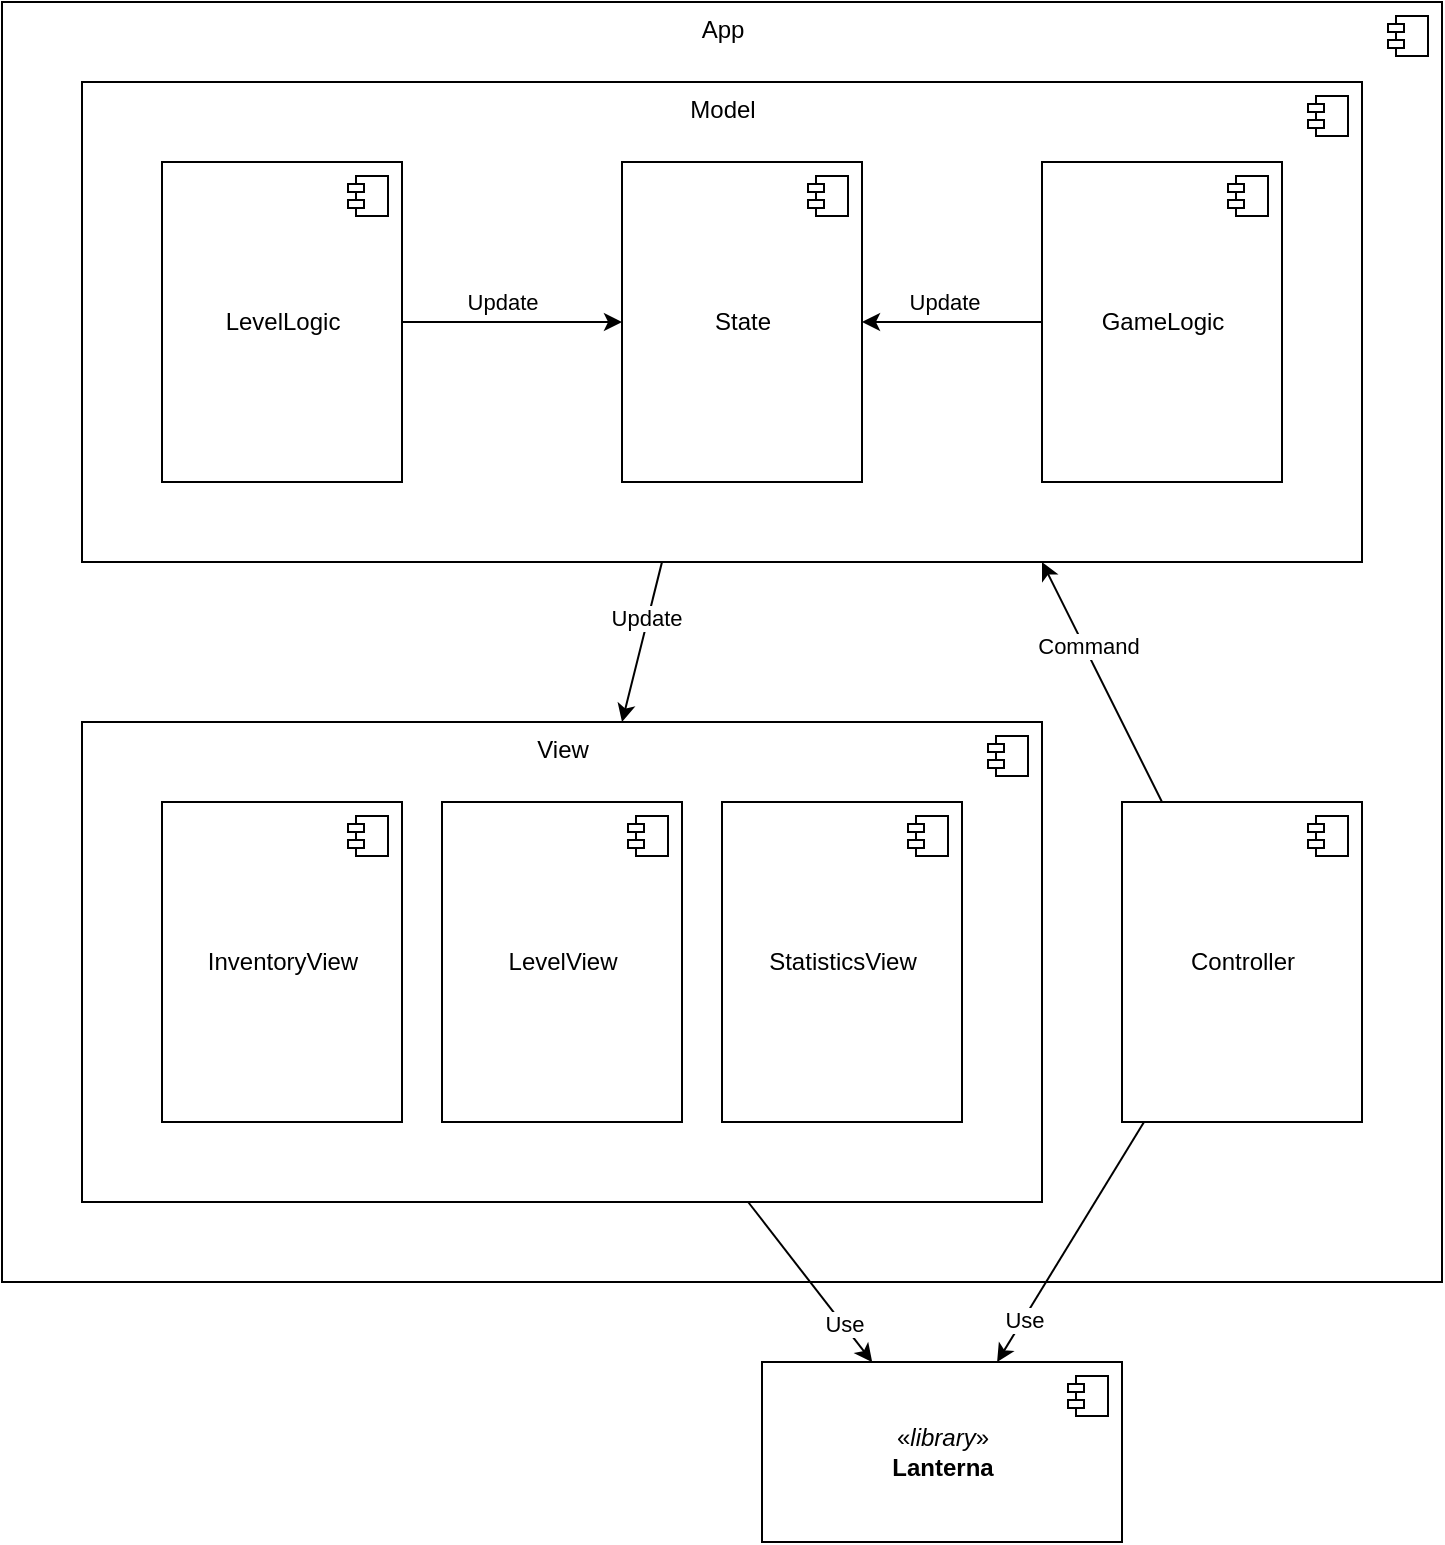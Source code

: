 <mxfile version="20.8.20" type="device"><diagram name="Page-1" id="2aj1BR4aIyKoz6JmXWNO"><mxGraphModel dx="1388" dy="825" grid="1" gridSize="10" guides="1" tooltips="1" connect="1" arrows="1" fold="1" page="1" pageScale="1" pageWidth="850" pageHeight="1100" math="0" shadow="0"><root><mxCell id="0"/><mxCell id="1" parent="0"/><mxCell id="crOU4X79sxIQ-gBTlm9U-1" value="App" style="html=1;dropTarget=0;verticalAlign=top;" vertex="1" parent="1"><mxGeometry x="80" y="120" width="720" height="640" as="geometry"/></mxCell><mxCell id="crOU4X79sxIQ-gBTlm9U-2" value="" style="shape=module;jettyWidth=8;jettyHeight=4;" vertex="1" parent="crOU4X79sxIQ-gBTlm9U-1"><mxGeometry x="1" width="20" height="20" relative="1" as="geometry"><mxPoint x="-27" y="7" as="offset"/></mxGeometry></mxCell><mxCell id="crOU4X79sxIQ-gBTlm9U-24" style="rounded=0;orthogonalLoop=1;jettySize=auto;html=1;" edge="1" parent="1" source="crOU4X79sxIQ-gBTlm9U-12" target="crOU4X79sxIQ-gBTlm9U-22"><mxGeometry relative="1" as="geometry"/></mxCell><mxCell id="crOU4X79sxIQ-gBTlm9U-43" value="Use" style="edgeLabel;html=1;align=center;verticalAlign=middle;resizable=0;points=[];" vertex="1" connectable="0" parent="crOU4X79sxIQ-gBTlm9U-24"><mxGeometry x="0.271" y="1" relative="1" as="geometry"><mxPoint x="7" y="10" as="offset"/></mxGeometry></mxCell><mxCell id="crOU4X79sxIQ-gBTlm9U-12" value="View" style="html=1;dropTarget=0;verticalAlign=top;" vertex="1" parent="1"><mxGeometry x="120" y="480" width="480" height="240" as="geometry"/></mxCell><mxCell id="crOU4X79sxIQ-gBTlm9U-13" value="" style="shape=module;jettyWidth=8;jettyHeight=4;" vertex="1" parent="crOU4X79sxIQ-gBTlm9U-12"><mxGeometry x="1" width="20" height="20" relative="1" as="geometry"><mxPoint x="-27" y="7" as="offset"/></mxGeometry></mxCell><mxCell id="crOU4X79sxIQ-gBTlm9U-25" style="edgeStyle=none;rounded=0;orthogonalLoop=1;jettySize=auto;html=1;" edge="1" parent="1" source="crOU4X79sxIQ-gBTlm9U-14" target="crOU4X79sxIQ-gBTlm9U-22"><mxGeometry relative="1" as="geometry"/></mxCell><mxCell id="crOU4X79sxIQ-gBTlm9U-42" value="Use" style="edgeLabel;html=1;align=center;verticalAlign=middle;resizable=0;points=[];" vertex="1" connectable="0" parent="crOU4X79sxIQ-gBTlm9U-25"><mxGeometry x="-0.387" y="-1" relative="1" as="geometry"><mxPoint x="-37" y="63" as="offset"/></mxGeometry></mxCell><mxCell id="crOU4X79sxIQ-gBTlm9U-40" style="edgeStyle=none;rounded=0;orthogonalLoop=1;jettySize=auto;html=1;entryX=0.75;entryY=1;entryDx=0;entryDy=0;" edge="1" parent="1" source="crOU4X79sxIQ-gBTlm9U-14" target="crOU4X79sxIQ-gBTlm9U-3"><mxGeometry relative="1" as="geometry"/></mxCell><mxCell id="crOU4X79sxIQ-gBTlm9U-41" value="Command" style="edgeLabel;html=1;align=center;verticalAlign=middle;resizable=0;points=[];" vertex="1" connectable="0" parent="crOU4X79sxIQ-gBTlm9U-40"><mxGeometry x="0.288" y="-2" relative="1" as="geometry"><mxPoint as="offset"/></mxGeometry></mxCell><mxCell id="crOU4X79sxIQ-gBTlm9U-14" value="Controller" style="html=1;dropTarget=0;" vertex="1" parent="1"><mxGeometry x="640" y="520" width="120" height="160" as="geometry"/></mxCell><mxCell id="crOU4X79sxIQ-gBTlm9U-15" value="" style="shape=module;jettyWidth=8;jettyHeight=4;" vertex="1" parent="crOU4X79sxIQ-gBTlm9U-14"><mxGeometry x="1" width="20" height="20" relative="1" as="geometry"><mxPoint x="-27" y="7" as="offset"/></mxGeometry></mxCell><mxCell id="crOU4X79sxIQ-gBTlm9U-16" value="InventoryView" style="html=1;dropTarget=0;" vertex="1" parent="1"><mxGeometry x="160" y="520" width="120" height="160" as="geometry"/></mxCell><mxCell id="crOU4X79sxIQ-gBTlm9U-17" value="" style="shape=module;jettyWidth=8;jettyHeight=4;" vertex="1" parent="crOU4X79sxIQ-gBTlm9U-16"><mxGeometry x="1" width="20" height="20" relative="1" as="geometry"><mxPoint x="-27" y="7" as="offset"/></mxGeometry></mxCell><mxCell id="crOU4X79sxIQ-gBTlm9U-18" value="LevelView" style="html=1;dropTarget=0;" vertex="1" parent="1"><mxGeometry x="300" y="520" width="120" height="160" as="geometry"/></mxCell><mxCell id="crOU4X79sxIQ-gBTlm9U-19" value="" style="shape=module;jettyWidth=8;jettyHeight=4;" vertex="1" parent="crOU4X79sxIQ-gBTlm9U-18"><mxGeometry x="1" width="20" height="20" relative="1" as="geometry"><mxPoint x="-27" y="7" as="offset"/></mxGeometry></mxCell><mxCell id="crOU4X79sxIQ-gBTlm9U-20" value="StatisticsView" style="html=1;dropTarget=0;" vertex="1" parent="1"><mxGeometry x="440" y="520" width="120" height="160" as="geometry"/></mxCell><mxCell id="crOU4X79sxIQ-gBTlm9U-21" value="" style="shape=module;jettyWidth=8;jettyHeight=4;" vertex="1" parent="crOU4X79sxIQ-gBTlm9U-20"><mxGeometry x="1" width="20" height="20" relative="1" as="geometry"><mxPoint x="-27" y="7" as="offset"/></mxGeometry></mxCell><mxCell id="crOU4X79sxIQ-gBTlm9U-22" value="«&lt;i&gt;library&lt;/i&gt;»&lt;br&gt;&lt;b&gt;Lanterna&lt;/b&gt;" style="html=1;dropTarget=0;" vertex="1" parent="1"><mxGeometry x="460" y="800" width="180" height="90" as="geometry"/></mxCell><mxCell id="crOU4X79sxIQ-gBTlm9U-23" value="" style="shape=module;jettyWidth=8;jettyHeight=4;" vertex="1" parent="crOU4X79sxIQ-gBTlm9U-22"><mxGeometry x="1" width="20" height="20" relative="1" as="geometry"><mxPoint x="-27" y="7" as="offset"/></mxGeometry></mxCell><mxCell id="crOU4X79sxIQ-gBTlm9U-37" value="" style="group" vertex="1" connectable="0" parent="1"><mxGeometry x="120" y="160" width="640" height="240" as="geometry"/></mxCell><mxCell id="crOU4X79sxIQ-gBTlm9U-3" value="Model" style="html=1;dropTarget=0;verticalAlign=top;" vertex="1" parent="crOU4X79sxIQ-gBTlm9U-37"><mxGeometry width="640" height="240" as="geometry"/></mxCell><mxCell id="crOU4X79sxIQ-gBTlm9U-4" value="" style="shape=module;jettyWidth=8;jettyHeight=4;" vertex="1" parent="crOU4X79sxIQ-gBTlm9U-3"><mxGeometry x="1" width="20" height="20" relative="1" as="geometry"><mxPoint x="-27" y="7" as="offset"/></mxGeometry></mxCell><mxCell id="crOU4X79sxIQ-gBTlm9U-5" value="LevelLogic" style="html=1;dropTarget=0;verticalAlign=middle;" vertex="1" parent="crOU4X79sxIQ-gBTlm9U-37"><mxGeometry x="40" y="40" width="120" height="160" as="geometry"/></mxCell><mxCell id="crOU4X79sxIQ-gBTlm9U-6" value="" style="shape=module;jettyWidth=8;jettyHeight=4;" vertex="1" parent="crOU4X79sxIQ-gBTlm9U-5"><mxGeometry x="1" width="20" height="20" relative="1" as="geometry"><mxPoint x="-27" y="7" as="offset"/></mxGeometry></mxCell><mxCell id="crOU4X79sxIQ-gBTlm9U-7" value="GameLogic" style="html=1;dropTarget=0;verticalAlign=middle;" vertex="1" parent="crOU4X79sxIQ-gBTlm9U-37"><mxGeometry x="480" y="40" width="120" height="160" as="geometry"/></mxCell><mxCell id="crOU4X79sxIQ-gBTlm9U-8" value="" style="shape=module;jettyWidth=8;jettyHeight=4;" vertex="1" parent="crOU4X79sxIQ-gBTlm9U-7"><mxGeometry x="1" width="20" height="20" relative="1" as="geometry"><mxPoint x="-27" y="7" as="offset"/></mxGeometry></mxCell><mxCell id="crOU4X79sxIQ-gBTlm9U-10" value="State" style="html=1;dropTarget=0;" vertex="1" parent="crOU4X79sxIQ-gBTlm9U-37"><mxGeometry x="270" y="40" width="120" height="160" as="geometry"/></mxCell><mxCell id="crOU4X79sxIQ-gBTlm9U-11" value="" style="shape=module;jettyWidth=8;jettyHeight=4;" vertex="1" parent="crOU4X79sxIQ-gBTlm9U-10"><mxGeometry x="1" width="20" height="20" relative="1" as="geometry"><mxPoint x="-27" y="7" as="offset"/></mxGeometry></mxCell><mxCell id="crOU4X79sxIQ-gBTlm9U-33" value="" style="edgeStyle=none;rounded=0;orthogonalLoop=1;jettySize=auto;html=1;" edge="1" parent="crOU4X79sxIQ-gBTlm9U-37" source="crOU4X79sxIQ-gBTlm9U-5" target="crOU4X79sxIQ-gBTlm9U-10"><mxGeometry relative="1" as="geometry"/></mxCell><mxCell id="crOU4X79sxIQ-gBTlm9U-36" value="Update" style="edgeLabel;html=1;align=center;verticalAlign=middle;resizable=0;points=[];" vertex="1" connectable="0" parent="crOU4X79sxIQ-gBTlm9U-33"><mxGeometry x="-0.33" y="2" relative="1" as="geometry"><mxPoint x="13" y="-8" as="offset"/></mxGeometry></mxCell><mxCell id="crOU4X79sxIQ-gBTlm9U-34" value="" style="edgeStyle=none;rounded=0;orthogonalLoop=1;jettySize=auto;html=1;" edge="1" parent="crOU4X79sxIQ-gBTlm9U-37" source="crOU4X79sxIQ-gBTlm9U-7" target="crOU4X79sxIQ-gBTlm9U-10"><mxGeometry relative="1" as="geometry"/></mxCell><mxCell id="crOU4X79sxIQ-gBTlm9U-35" value="Update" style="edgeLabel;html=1;align=center;verticalAlign=middle;resizable=0;points=[];" vertex="1" connectable="0" parent="crOU4X79sxIQ-gBTlm9U-34"><mxGeometry x="0.297" y="-2" relative="1" as="geometry"><mxPoint x="9" y="-8" as="offset"/></mxGeometry></mxCell><mxCell id="crOU4X79sxIQ-gBTlm9U-38" value="" style="edgeStyle=none;rounded=0;orthogonalLoop=1;jettySize=auto;html=1;" edge="1" parent="1" source="crOU4X79sxIQ-gBTlm9U-3" target="crOU4X79sxIQ-gBTlm9U-12"><mxGeometry relative="1" as="geometry"/></mxCell><mxCell id="crOU4X79sxIQ-gBTlm9U-39" value="Update" style="edgeLabel;html=1;align=center;verticalAlign=middle;resizable=0;points=[];" vertex="1" connectable="0" parent="crOU4X79sxIQ-gBTlm9U-38"><mxGeometry x="-0.294" y="-1" relative="1" as="geometry"><mxPoint as="offset"/></mxGeometry></mxCell></root></mxGraphModel></diagram></mxfile>